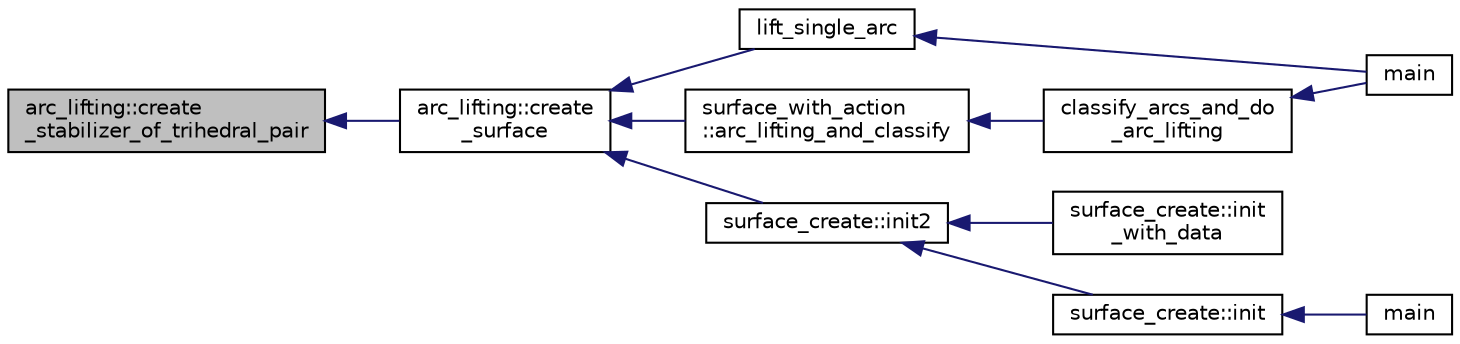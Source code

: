 digraph "arc_lifting::create_stabilizer_of_trihedral_pair"
{
  edge [fontname="Helvetica",fontsize="10",labelfontname="Helvetica",labelfontsize="10"];
  node [fontname="Helvetica",fontsize="10",shape=record];
  rankdir="LR";
  Node49 [label="arc_lifting::create\l_stabilizer_of_trihedral_pair",height=0.2,width=0.4,color="black", fillcolor="grey75", style="filled", fontcolor="black"];
  Node49 -> Node50 [dir="back",color="midnightblue",fontsize="10",style="solid",fontname="Helvetica"];
  Node50 [label="arc_lifting::create\l_surface",height=0.2,width=0.4,color="black", fillcolor="white", style="filled",URL="$dc/db7/classarc__lifting.html#a2b1fd46281de9ff3fef00fc122d39b2b"];
  Node50 -> Node51 [dir="back",color="midnightblue",fontsize="10",style="solid",fontname="Helvetica"];
  Node51 [label="lift_single_arc",height=0.2,width=0.4,color="black", fillcolor="white", style="filled",URL="$d6/dc3/arc__lifting__main_8_c.html#a0bdc148f70112959722a40cf9758d54b"];
  Node51 -> Node52 [dir="back",color="midnightblue",fontsize="10",style="solid",fontname="Helvetica"];
  Node52 [label="main",height=0.2,width=0.4,color="black", fillcolor="white", style="filled",URL="$d6/dc3/arc__lifting__main_8_c.html#a217dbf8b442f20279ea00b898af96f52"];
  Node50 -> Node53 [dir="back",color="midnightblue",fontsize="10",style="solid",fontname="Helvetica"];
  Node53 [label="surface_create::init2",height=0.2,width=0.4,color="black", fillcolor="white", style="filled",URL="$de/da4/classsurface__create.html#a0d600640f7dd62d5a6c36443effdab59"];
  Node53 -> Node54 [dir="back",color="midnightblue",fontsize="10",style="solid",fontname="Helvetica"];
  Node54 [label="surface_create::init\l_with_data",height=0.2,width=0.4,color="black", fillcolor="white", style="filled",URL="$de/da4/classsurface__create.html#a9226f687139676532adb1aa971fbade2"];
  Node53 -> Node55 [dir="back",color="midnightblue",fontsize="10",style="solid",fontname="Helvetica"];
  Node55 [label="surface_create::init",height=0.2,width=0.4,color="black", fillcolor="white", style="filled",URL="$de/da4/classsurface__create.html#ab0db5c12825f778e3caf8aa4da02eb06"];
  Node55 -> Node56 [dir="back",color="midnightblue",fontsize="10",style="solid",fontname="Helvetica"];
  Node56 [label="main",height=0.2,width=0.4,color="black", fillcolor="white", style="filled",URL="$d2/dfa/create__surface__main_8_c.html#a217dbf8b442f20279ea00b898af96f52"];
  Node50 -> Node57 [dir="back",color="midnightblue",fontsize="10",style="solid",fontname="Helvetica"];
  Node57 [label="surface_with_action\l::arc_lifting_and_classify",height=0.2,width=0.4,color="black", fillcolor="white", style="filled",URL="$d8/df9/classsurface__with__action.html#a62a3948f830c59e09ef94937650a07a4"];
  Node57 -> Node58 [dir="back",color="midnightblue",fontsize="10",style="solid",fontname="Helvetica"];
  Node58 [label="classify_arcs_and_do\l_arc_lifting",height=0.2,width=0.4,color="black", fillcolor="white", style="filled",URL="$d6/dc3/arc__lifting__main_8_c.html#afdd7be16f16b8c71e9a72fe5f6a0b59c"];
  Node58 -> Node52 [dir="back",color="midnightblue",fontsize="10",style="solid",fontname="Helvetica"];
}
